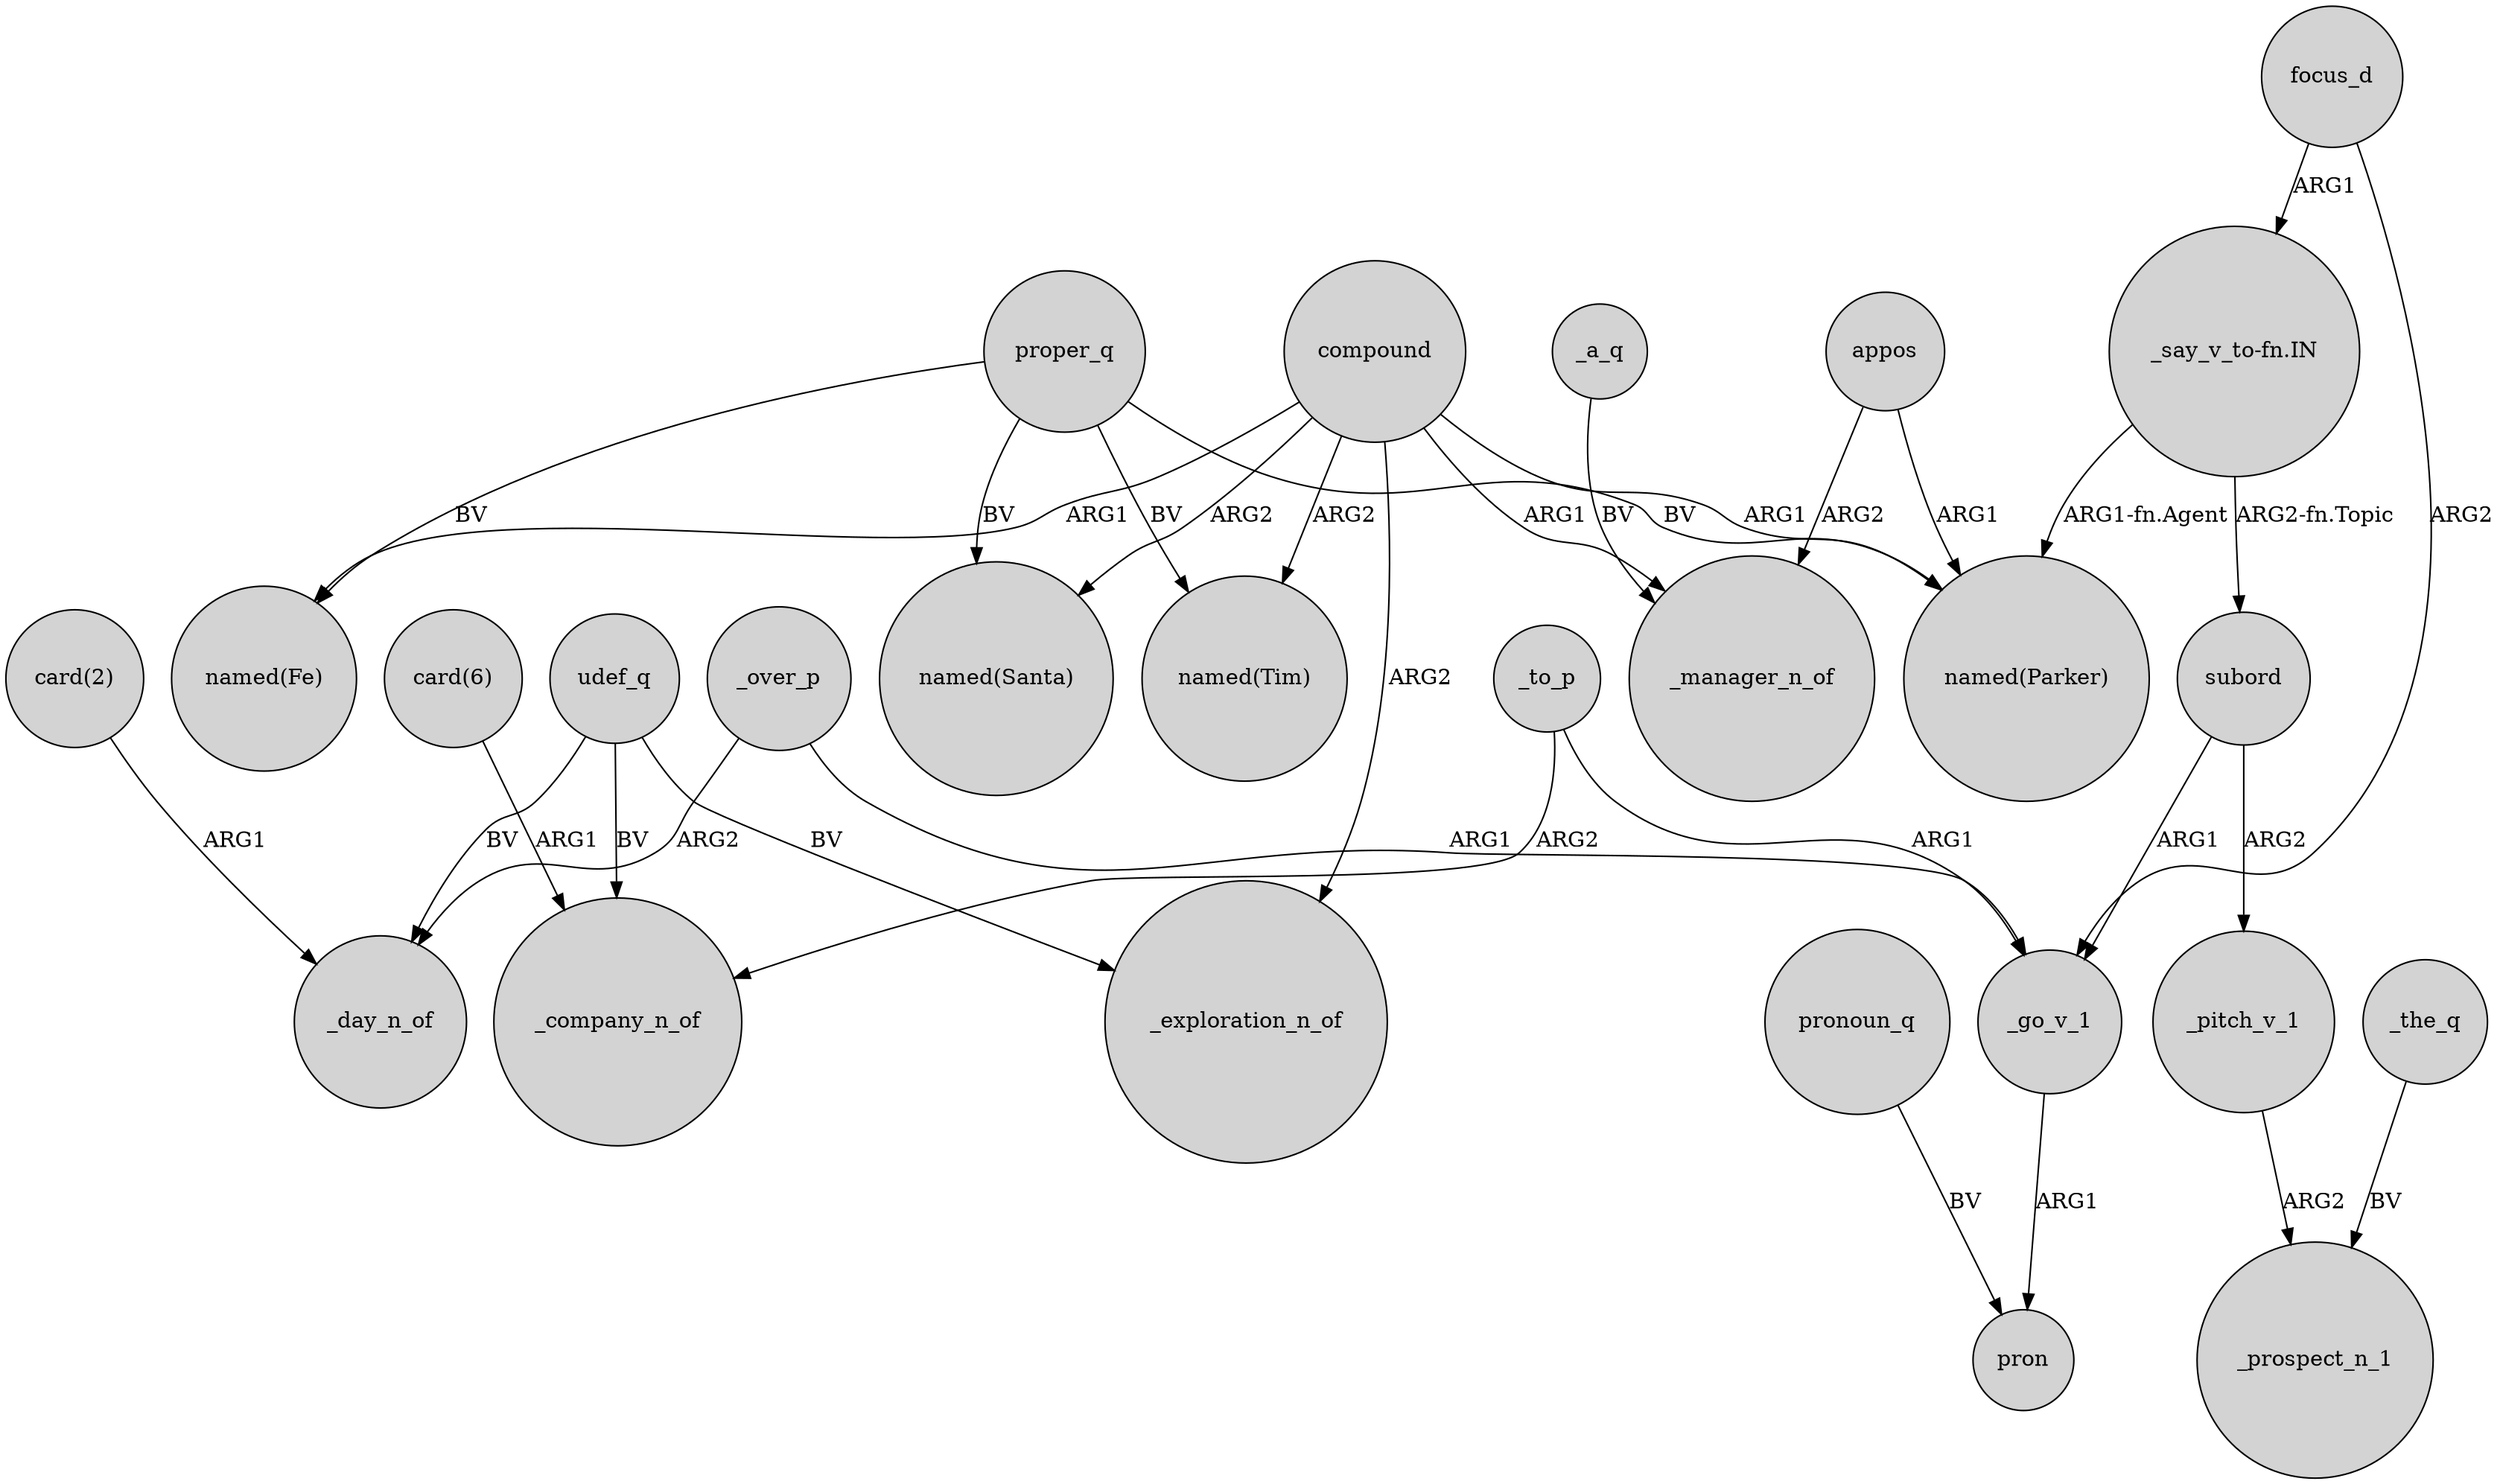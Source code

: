 digraph {
	node [shape=circle style=filled]
	"card(2)" -> _day_n_of [label=ARG1]
	proper_q -> "named(Parker)" [label=BV]
	focus_d -> _go_v_1 [label=ARG2]
	compound -> "named(Tim)" [label=ARG2]
	compound -> _manager_n_of [label=ARG1]
	subord -> _go_v_1 [label=ARG1]
	_to_p -> _company_n_of [label=ARG2]
	compound -> "named(Parker)" [label=ARG1]
	compound -> "named(Santa)" [label=ARG2]
	proper_q -> "named(Fe)" [label=BV]
	udef_q -> _day_n_of [label=BV]
	proper_q -> "named(Tim)" [label=BV]
	compound -> _exploration_n_of [label=ARG2]
	proper_q -> "named(Santa)" [label=BV]
	compound -> "named(Fe)" [label=ARG1]
	pronoun_q -> pron [label=BV]
	appos -> "named(Parker)" [label=ARG1]
	_to_p -> _go_v_1 [label=ARG1]
	udef_q -> _exploration_n_of [label=BV]
	_over_p -> _day_n_of [label=ARG2]
	"_say_v_to-fn.IN" -> subord [label="ARG2-fn.Topic"]
	_a_q -> _manager_n_of [label=BV]
	"_say_v_to-fn.IN" -> "named(Parker)" [label="ARG1-fn.Agent"]
	_go_v_1 -> pron [label=ARG1]
	_pitch_v_1 -> _prospect_n_1 [label=ARG2]
	subord -> _pitch_v_1 [label=ARG2]
	udef_q -> _company_n_of [label=BV]
	_the_q -> _prospect_n_1 [label=BV]
	appos -> _manager_n_of [label=ARG2]
	"card(6)" -> _company_n_of [label=ARG1]
	focus_d -> "_say_v_to-fn.IN" [label=ARG1]
	_over_p -> _go_v_1 [label=ARG1]
}

